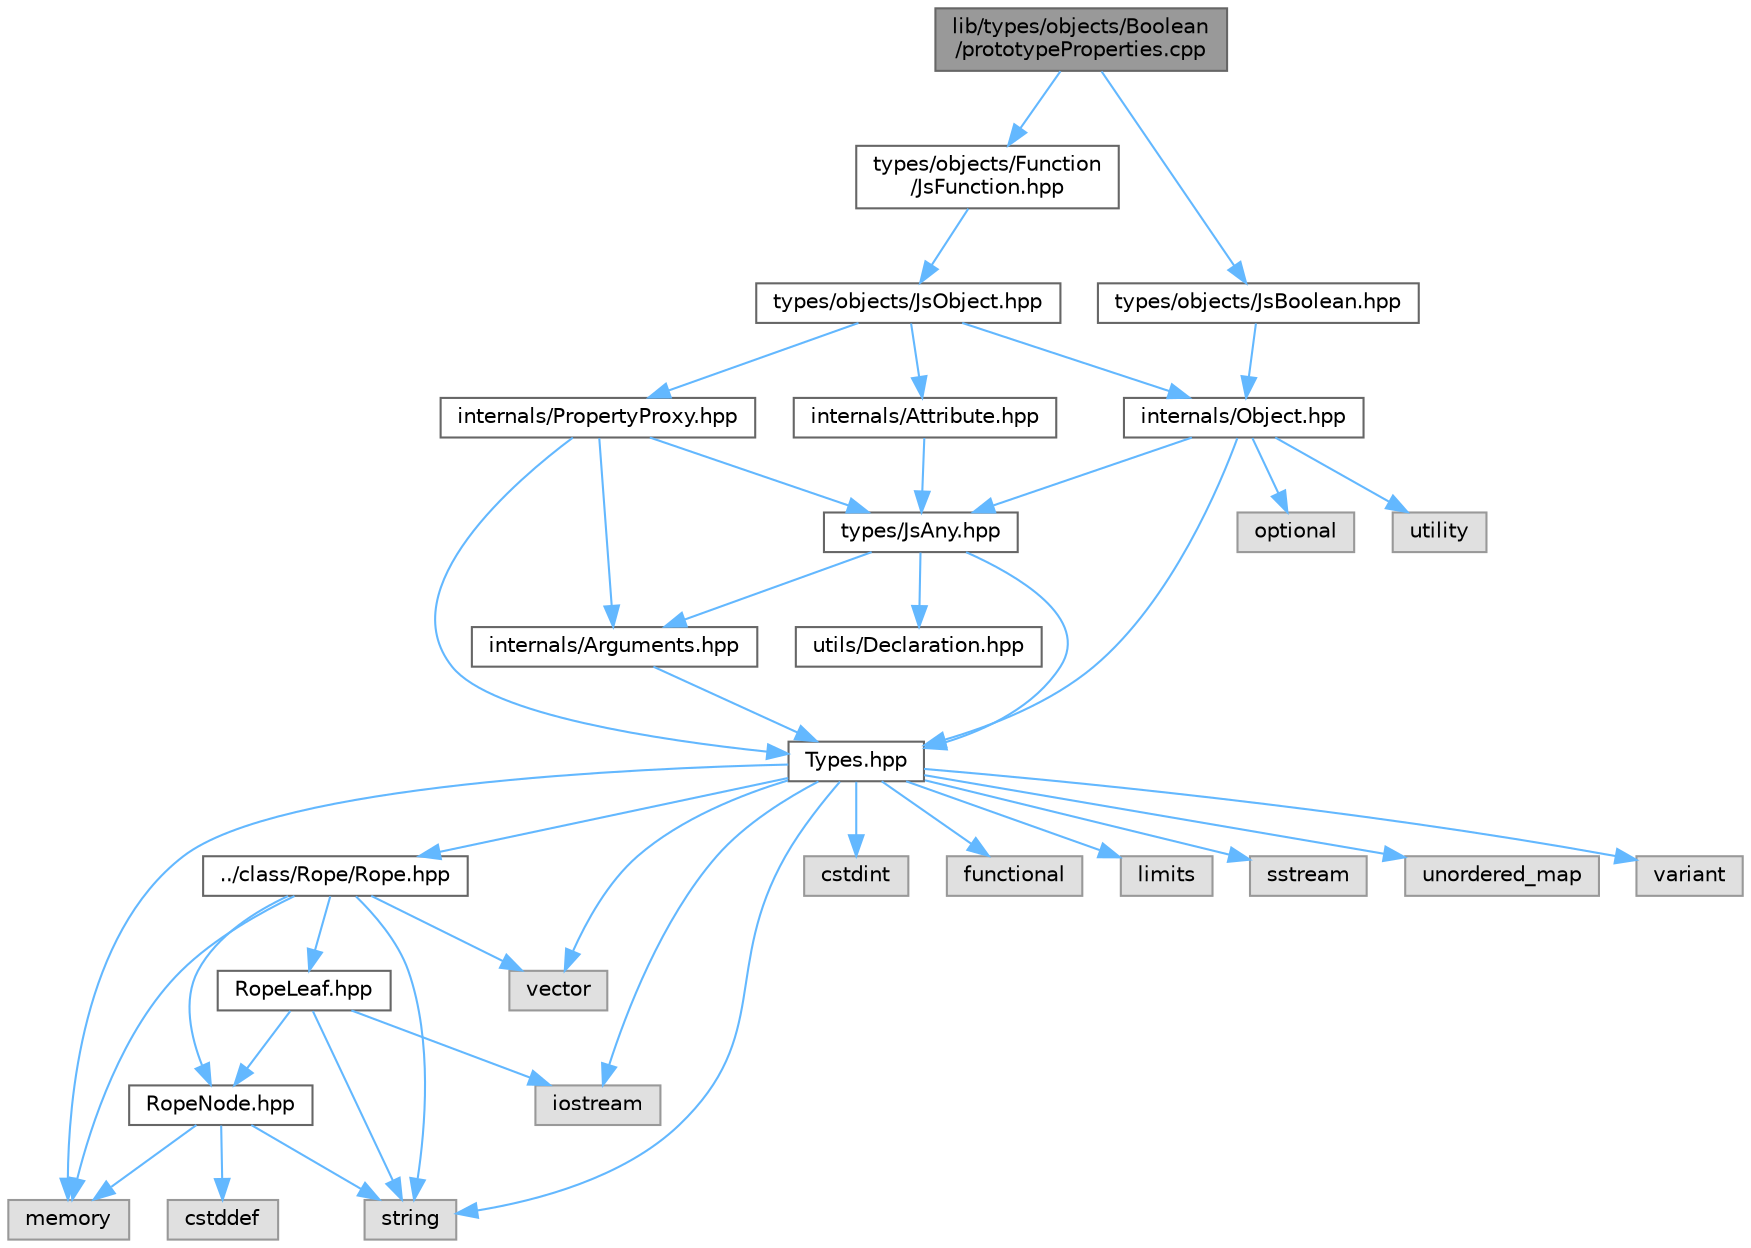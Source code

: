 digraph "lib/types/objects/Boolean/prototypeProperties.cpp"
{
 // LATEX_PDF_SIZE
  bgcolor="transparent";
  edge [fontname=Helvetica,fontsize=10,labelfontname=Helvetica,labelfontsize=10];
  node [fontname=Helvetica,fontsize=10,shape=box,height=0.2,width=0.4];
  Node1 [id="Node000001",label="lib/types/objects/Boolean\l/prototypeProperties.cpp",height=0.2,width=0.4,color="gray40", fillcolor="grey60", style="filled", fontcolor="black",tooltip=" "];
  Node1 -> Node2 [id="edge1_Node000001_Node000002",color="steelblue1",style="solid",tooltip=" "];
  Node2 [id="Node000002",label="types/objects/Function\l/JsFunction.hpp",height=0.2,width=0.4,color="grey40", fillcolor="white", style="filled",URL="$Function_2JsFunction_8hpp.html",tooltip=" "];
  Node2 -> Node3 [id="edge2_Node000002_Node000003",color="steelblue1",style="solid",tooltip=" "];
  Node3 [id="Node000003",label="types/objects/JsObject.hpp",height=0.2,width=0.4,color="grey40", fillcolor="white", style="filled",URL="$JsObject_8hpp.html",tooltip=" "];
  Node3 -> Node4 [id="edge3_Node000003_Node000004",color="steelblue1",style="solid",tooltip=" "];
  Node4 [id="Node000004",label="internals/Attribute.hpp",height=0.2,width=0.4,color="grey40", fillcolor="white", style="filled",URL="$Attribute_8hpp.html",tooltip=" "];
  Node4 -> Node5 [id="edge4_Node000004_Node000005",color="steelblue1",style="solid",tooltip=" "];
  Node5 [id="Node000005",label="types/JsAny.hpp",height=0.2,width=0.4,color="grey40", fillcolor="white", style="filled",URL="$JsAny_8hpp.html",tooltip=" "];
  Node5 -> Node6 [id="edge5_Node000005_Node000006",color="steelblue1",style="solid",tooltip=" "];
  Node6 [id="Node000006",label="Types.hpp",height=0.2,width=0.4,color="grey40", fillcolor="white", style="filled",URL="$Types_8hpp.html",tooltip=" "];
  Node6 -> Node7 [id="edge6_Node000006_Node000007",color="steelblue1",style="solid",tooltip=" "];
  Node7 [id="Node000007",label="../class/Rope/Rope.hpp",height=0.2,width=0.4,color="grey40", fillcolor="white", style="filled",URL="$Rope_8hpp.html",tooltip=" "];
  Node7 -> Node8 [id="edge7_Node000007_Node000008",color="steelblue1",style="solid",tooltip=" "];
  Node8 [id="Node000008",label="RopeLeaf.hpp",height=0.2,width=0.4,color="grey40", fillcolor="white", style="filled",URL="$RopeLeaf_8hpp.html",tooltip=" "];
  Node8 -> Node9 [id="edge8_Node000008_Node000009",color="steelblue1",style="solid",tooltip=" "];
  Node9 [id="Node000009",label="RopeNode.hpp",height=0.2,width=0.4,color="grey40", fillcolor="white", style="filled",URL="$RopeNode_8hpp.html",tooltip=" "];
  Node9 -> Node10 [id="edge9_Node000009_Node000010",color="steelblue1",style="solid",tooltip=" "];
  Node10 [id="Node000010",label="cstddef",height=0.2,width=0.4,color="grey60", fillcolor="#E0E0E0", style="filled",tooltip=" "];
  Node9 -> Node11 [id="edge10_Node000009_Node000011",color="steelblue1",style="solid",tooltip=" "];
  Node11 [id="Node000011",label="memory",height=0.2,width=0.4,color="grey60", fillcolor="#E0E0E0", style="filled",tooltip=" "];
  Node9 -> Node12 [id="edge11_Node000009_Node000012",color="steelblue1",style="solid",tooltip=" "];
  Node12 [id="Node000012",label="string",height=0.2,width=0.4,color="grey60", fillcolor="#E0E0E0", style="filled",tooltip=" "];
  Node8 -> Node13 [id="edge12_Node000008_Node000013",color="steelblue1",style="solid",tooltip=" "];
  Node13 [id="Node000013",label="iostream",height=0.2,width=0.4,color="grey60", fillcolor="#E0E0E0", style="filled",tooltip=" "];
  Node8 -> Node12 [id="edge13_Node000008_Node000012",color="steelblue1",style="solid",tooltip=" "];
  Node7 -> Node9 [id="edge14_Node000007_Node000009",color="steelblue1",style="solid",tooltip=" "];
  Node7 -> Node11 [id="edge15_Node000007_Node000011",color="steelblue1",style="solid",tooltip=" "];
  Node7 -> Node12 [id="edge16_Node000007_Node000012",color="steelblue1",style="solid",tooltip=" "];
  Node7 -> Node14 [id="edge17_Node000007_Node000014",color="steelblue1",style="solid",tooltip=" "];
  Node14 [id="Node000014",label="vector",height=0.2,width=0.4,color="grey60", fillcolor="#E0E0E0", style="filled",tooltip=" "];
  Node6 -> Node15 [id="edge18_Node000006_Node000015",color="steelblue1",style="solid",tooltip=" "];
  Node15 [id="Node000015",label="cstdint",height=0.2,width=0.4,color="grey60", fillcolor="#E0E0E0", style="filled",tooltip=" "];
  Node6 -> Node16 [id="edge19_Node000006_Node000016",color="steelblue1",style="solid",tooltip=" "];
  Node16 [id="Node000016",label="functional",height=0.2,width=0.4,color="grey60", fillcolor="#E0E0E0", style="filled",tooltip=" "];
  Node6 -> Node13 [id="edge20_Node000006_Node000013",color="steelblue1",style="solid",tooltip=" "];
  Node6 -> Node17 [id="edge21_Node000006_Node000017",color="steelblue1",style="solid",tooltip=" "];
  Node17 [id="Node000017",label="limits",height=0.2,width=0.4,color="grey60", fillcolor="#E0E0E0", style="filled",tooltip=" "];
  Node6 -> Node11 [id="edge22_Node000006_Node000011",color="steelblue1",style="solid",tooltip=" "];
  Node6 -> Node18 [id="edge23_Node000006_Node000018",color="steelblue1",style="solid",tooltip=" "];
  Node18 [id="Node000018",label="sstream",height=0.2,width=0.4,color="grey60", fillcolor="#E0E0E0", style="filled",tooltip=" "];
  Node6 -> Node12 [id="edge24_Node000006_Node000012",color="steelblue1",style="solid",tooltip=" "];
  Node6 -> Node19 [id="edge25_Node000006_Node000019",color="steelblue1",style="solid",tooltip=" "];
  Node19 [id="Node000019",label="unordered_map",height=0.2,width=0.4,color="grey60", fillcolor="#E0E0E0", style="filled",tooltip=" "];
  Node6 -> Node20 [id="edge26_Node000006_Node000020",color="steelblue1",style="solid",tooltip=" "];
  Node20 [id="Node000020",label="variant",height=0.2,width=0.4,color="grey60", fillcolor="#E0E0E0", style="filled",tooltip=" "];
  Node6 -> Node14 [id="edge27_Node000006_Node000014",color="steelblue1",style="solid",tooltip=" "];
  Node5 -> Node21 [id="edge28_Node000005_Node000021",color="steelblue1",style="solid",tooltip=" "];
  Node21 [id="Node000021",label="internals/Arguments.hpp",height=0.2,width=0.4,color="grey40", fillcolor="white", style="filled",URL="$Arguments_8hpp.html",tooltip=" "];
  Node21 -> Node6 [id="edge29_Node000021_Node000006",color="steelblue1",style="solid",tooltip=" "];
  Node5 -> Node22 [id="edge30_Node000005_Node000022",color="steelblue1",style="solid",tooltip=" "];
  Node22 [id="Node000022",label="utils/Declaration.hpp",height=0.2,width=0.4,color="grey40", fillcolor="white", style="filled",URL="$Declaration_8hpp.html",tooltip=" "];
  Node3 -> Node23 [id="edge31_Node000003_Node000023",color="steelblue1",style="solid",tooltip=" "];
  Node23 [id="Node000023",label="internals/Object.hpp",height=0.2,width=0.4,color="grey40", fillcolor="white", style="filled",URL="$Object_8hpp.html",tooltip=" "];
  Node23 -> Node5 [id="edge32_Node000023_Node000005",color="steelblue1",style="solid",tooltip=" "];
  Node23 -> Node6 [id="edge33_Node000023_Node000006",color="steelblue1",style="solid",tooltip=" "];
  Node23 -> Node24 [id="edge34_Node000023_Node000024",color="steelblue1",style="solid",tooltip=" "];
  Node24 [id="Node000024",label="optional",height=0.2,width=0.4,color="grey60", fillcolor="#E0E0E0", style="filled",tooltip=" "];
  Node23 -> Node25 [id="edge35_Node000023_Node000025",color="steelblue1",style="solid",tooltip=" "];
  Node25 [id="Node000025",label="utility",height=0.2,width=0.4,color="grey60", fillcolor="#E0E0E0", style="filled",tooltip=" "];
  Node3 -> Node26 [id="edge36_Node000003_Node000026",color="steelblue1",style="solid",tooltip=" "];
  Node26 [id="Node000026",label="internals/PropertyProxy.hpp",height=0.2,width=0.4,color="grey40", fillcolor="white", style="filled",URL="$PropertyProxy_8hpp.html",tooltip=" "];
  Node26 -> Node21 [id="edge37_Node000026_Node000021",color="steelblue1",style="solid",tooltip=" "];
  Node26 -> Node5 [id="edge38_Node000026_Node000005",color="steelblue1",style="solid",tooltip=" "];
  Node26 -> Node6 [id="edge39_Node000026_Node000006",color="steelblue1",style="solid",tooltip=" "];
  Node1 -> Node27 [id="edge40_Node000001_Node000027",color="steelblue1",style="solid",tooltip=" "];
  Node27 [id="Node000027",label="types/objects/JsBoolean.hpp",height=0.2,width=0.4,color="grey40", fillcolor="white", style="filled",URL="$JsBoolean_8hpp.html",tooltip=" "];
  Node27 -> Node23 [id="edge41_Node000027_Node000023",color="steelblue1",style="solid",tooltip=" "];
}

